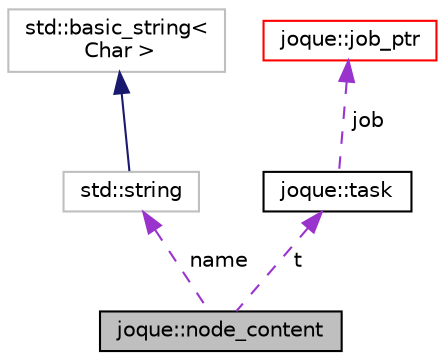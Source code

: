 digraph "joque::node_content"
{
 // LATEX_PDF_SIZE
  edge [fontname="Helvetica",fontsize="10",labelfontname="Helvetica",labelfontsize="10"];
  node [fontname="Helvetica",fontsize="10",shape=record];
  Node1 [label="joque::node_content",height=0.2,width=0.4,color="black", fillcolor="grey75", style="filled", fontcolor="black",tooltip=" "];
  Node2 -> Node1 [dir="back",color="darkorchid3",fontsize="10",style="dashed",label=" name" ,fontname="Helvetica"];
  Node2 [label="std::string",height=0.2,width=0.4,color="grey75", fillcolor="white", style="filled",tooltip=" "];
  Node3 -> Node2 [dir="back",color="midnightblue",fontsize="10",style="solid",fontname="Helvetica"];
  Node3 [label="std::basic_string\<\l Char \>",height=0.2,width=0.4,color="grey75", fillcolor="white", style="filled",tooltip=" "];
  Node4 -> Node1 [dir="back",color="darkorchid3",fontsize="10",style="dashed",label=" t" ,fontname="Helvetica"];
  Node4 [label="joque::task",height=0.2,width=0.4,color="black", fillcolor="white", style="filled",URL="$namespacejoque.html#structjoque_1_1task",tooltip="Single task that should be executed by the system."];
  Node5 -> Node4 [dir="back",color="darkorchid3",fontsize="10",style="dashed",label=" job" ,fontname="Helvetica"];
  Node5 [label="joque::job_ptr",height=0.2,width=0.4,color="red", fillcolor="white", style="filled",URL="$structjoque_1_1job__ptr.html",tooltip="Custom unique_ptr wrapper that simplifies syntax of tasks."];
}
